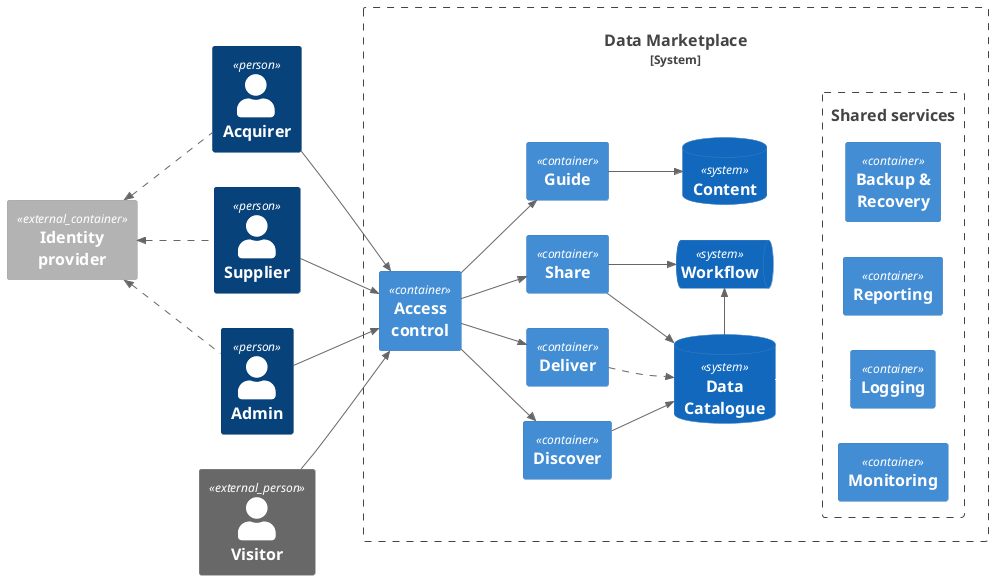 @startuml dm-c4-container 
!include <C4/C4_Container>
!include <C4/C4_Component>
left to right direction

  'title C4 Container diagram for Data Marketplace
  
  AddRelTag("dashed", $lineStyle=DashedLine())

  Person(acquirer, "Acquirer", "")
  Person(supplier, "Supplier", "")
  Person(admin, "Admin", "")

  Person_Ext(visitor, "Visitor", "")

  Container_Ext(idp, "Identity\nprovider", "")

  System_Boundary(dm, "Data Marketplace") {
  
    Container(am, "Access\ncontrol", "")
    Container(discover, "Discover", "")
    Container(share, "Share", "")
    Container(deliver, "Deliver", "") 
    Container(guide, "Guide", "") 
    SystemDb(catalog, "Data\nCatalogue", "")
    SystemQueue(workflow, "Workflow")
    SystemDb(cms, "Content")

    Boundary(common, "Shared services") {
      Container(logging, "Logging", "")
      Container(monitoring, "Monitoring", "")
      Container(reporting, "Reporting", "")  
      Container(backup, "Backup &\nRecovery", "")     
    }
    catalog -[#hidden]- logging 
    reporting -[#hidden] backup
  }

  Rel_U(supplier, idp, "", $tags="dashed")
  Rel_U(acquirer, idp, "", $tags="dashed")
  Rel_U(admin, idp, "", $tags="dashed")
  
  Rel(supplier, am, "")
  Rel(acquirer, am, "")
  Rel(admin, am, "")
  Rel(visitor, am, "")

  Rel(am, discover, "")
  Rel(am, share, "")
  Rel(am, deliver, "")
  Rel(am, guide, "")

  Rel(discover, catalog, "")
  Rel(share, catalog, "")
  Rel(deliver, catalog, "", $tags="dashed")
  
  Rel(share, workflow, "")
  Rel_R(catalog, workflow, "")

  Rel(guide, cms, "")
  'LAYOUT_WITH_LEGEND()
@enduml
